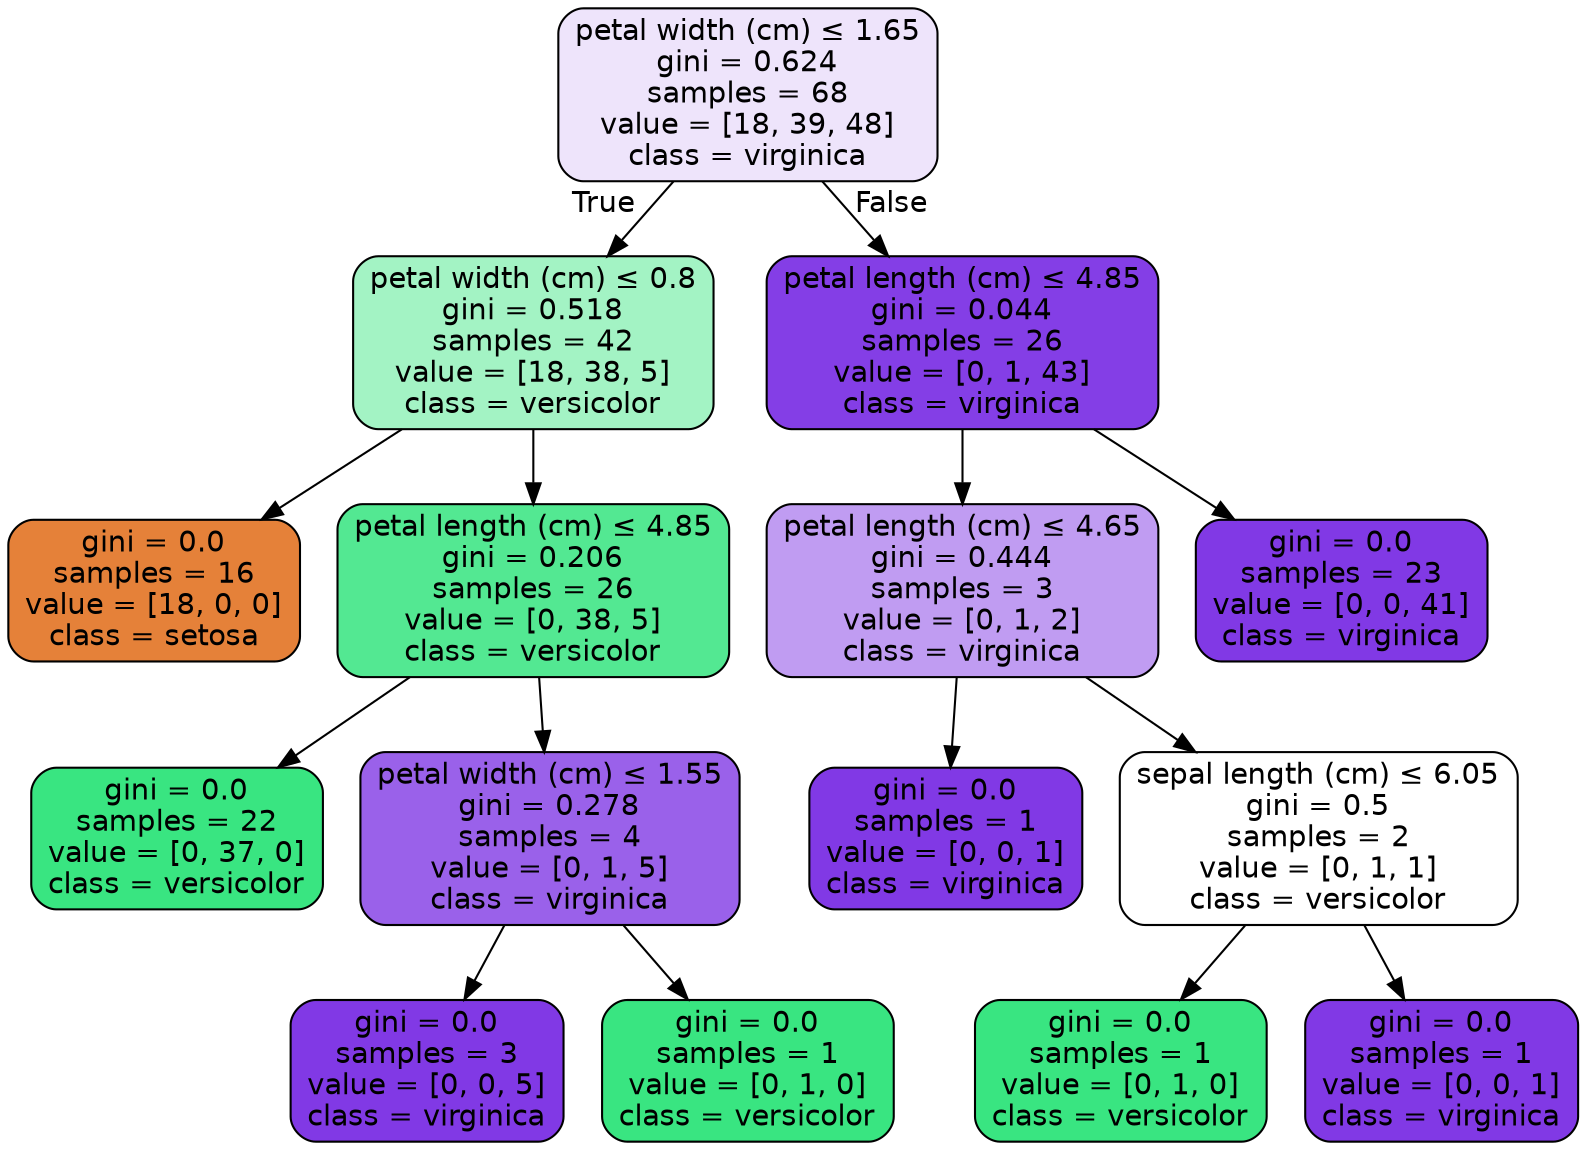 digraph Tree {
node [shape=box, style="filled, rounded", color="black", fontname="helvetica"] ;
edge [fontname="helvetica"] ;
0 [label=<petal width (cm) &le; 1.65<br/>gini = 0.624<br/>samples = 68<br/>value = [18, 39, 48]<br/>class = virginica>, fillcolor="#eee4fb"] ;
1 [label=<petal width (cm) &le; 0.8<br/>gini = 0.518<br/>samples = 42<br/>value = [18, 38, 5]<br/>class = versicolor>, fillcolor="#a3f3c4"] ;
0 -> 1 [labeldistance=2.5, labelangle=45, headlabel="True"] ;
2 [label=<gini = 0.0<br/>samples = 16<br/>value = [18, 0, 0]<br/>class = setosa>, fillcolor="#e58139"] ;
1 -> 2 ;
3 [label=<petal length (cm) &le; 4.85<br/>gini = 0.206<br/>samples = 26<br/>value = [0, 38, 5]<br/>class = versicolor>, fillcolor="#53e892"] ;
1 -> 3 ;
4 [label=<gini = 0.0<br/>samples = 22<br/>value = [0, 37, 0]<br/>class = versicolor>, fillcolor="#39e581"] ;
3 -> 4 ;
5 [label=<petal width (cm) &le; 1.55<br/>gini = 0.278<br/>samples = 4<br/>value = [0, 1, 5]<br/>class = virginica>, fillcolor="#9a61ea"] ;
3 -> 5 ;
6 [label=<gini = 0.0<br/>samples = 3<br/>value = [0, 0, 5]<br/>class = virginica>, fillcolor="#8139e5"] ;
5 -> 6 ;
7 [label=<gini = 0.0<br/>samples = 1<br/>value = [0, 1, 0]<br/>class = versicolor>, fillcolor="#39e581"] ;
5 -> 7 ;
8 [label=<petal length (cm) &le; 4.85<br/>gini = 0.044<br/>samples = 26<br/>value = [0, 1, 43]<br/>class = virginica>, fillcolor="#843ee6"] ;
0 -> 8 [labeldistance=2.5, labelangle=-45, headlabel="False"] ;
9 [label=<petal length (cm) &le; 4.65<br/>gini = 0.444<br/>samples = 3<br/>value = [0, 1, 2]<br/>class = virginica>, fillcolor="#c09cf2"] ;
8 -> 9 ;
10 [label=<gini = 0.0<br/>samples = 1<br/>value = [0, 0, 1]<br/>class = virginica>, fillcolor="#8139e5"] ;
9 -> 10 ;
11 [label=<sepal length (cm) &le; 6.05<br/>gini = 0.5<br/>samples = 2<br/>value = [0, 1, 1]<br/>class = versicolor>, fillcolor="#ffffff"] ;
9 -> 11 ;
12 [label=<gini = 0.0<br/>samples = 1<br/>value = [0, 1, 0]<br/>class = versicolor>, fillcolor="#39e581"] ;
11 -> 12 ;
13 [label=<gini = 0.0<br/>samples = 1<br/>value = [0, 0, 1]<br/>class = virginica>, fillcolor="#8139e5"] ;
11 -> 13 ;
14 [label=<gini = 0.0<br/>samples = 23<br/>value = [0, 0, 41]<br/>class = virginica>, fillcolor="#8139e5"] ;
8 -> 14 ;
}